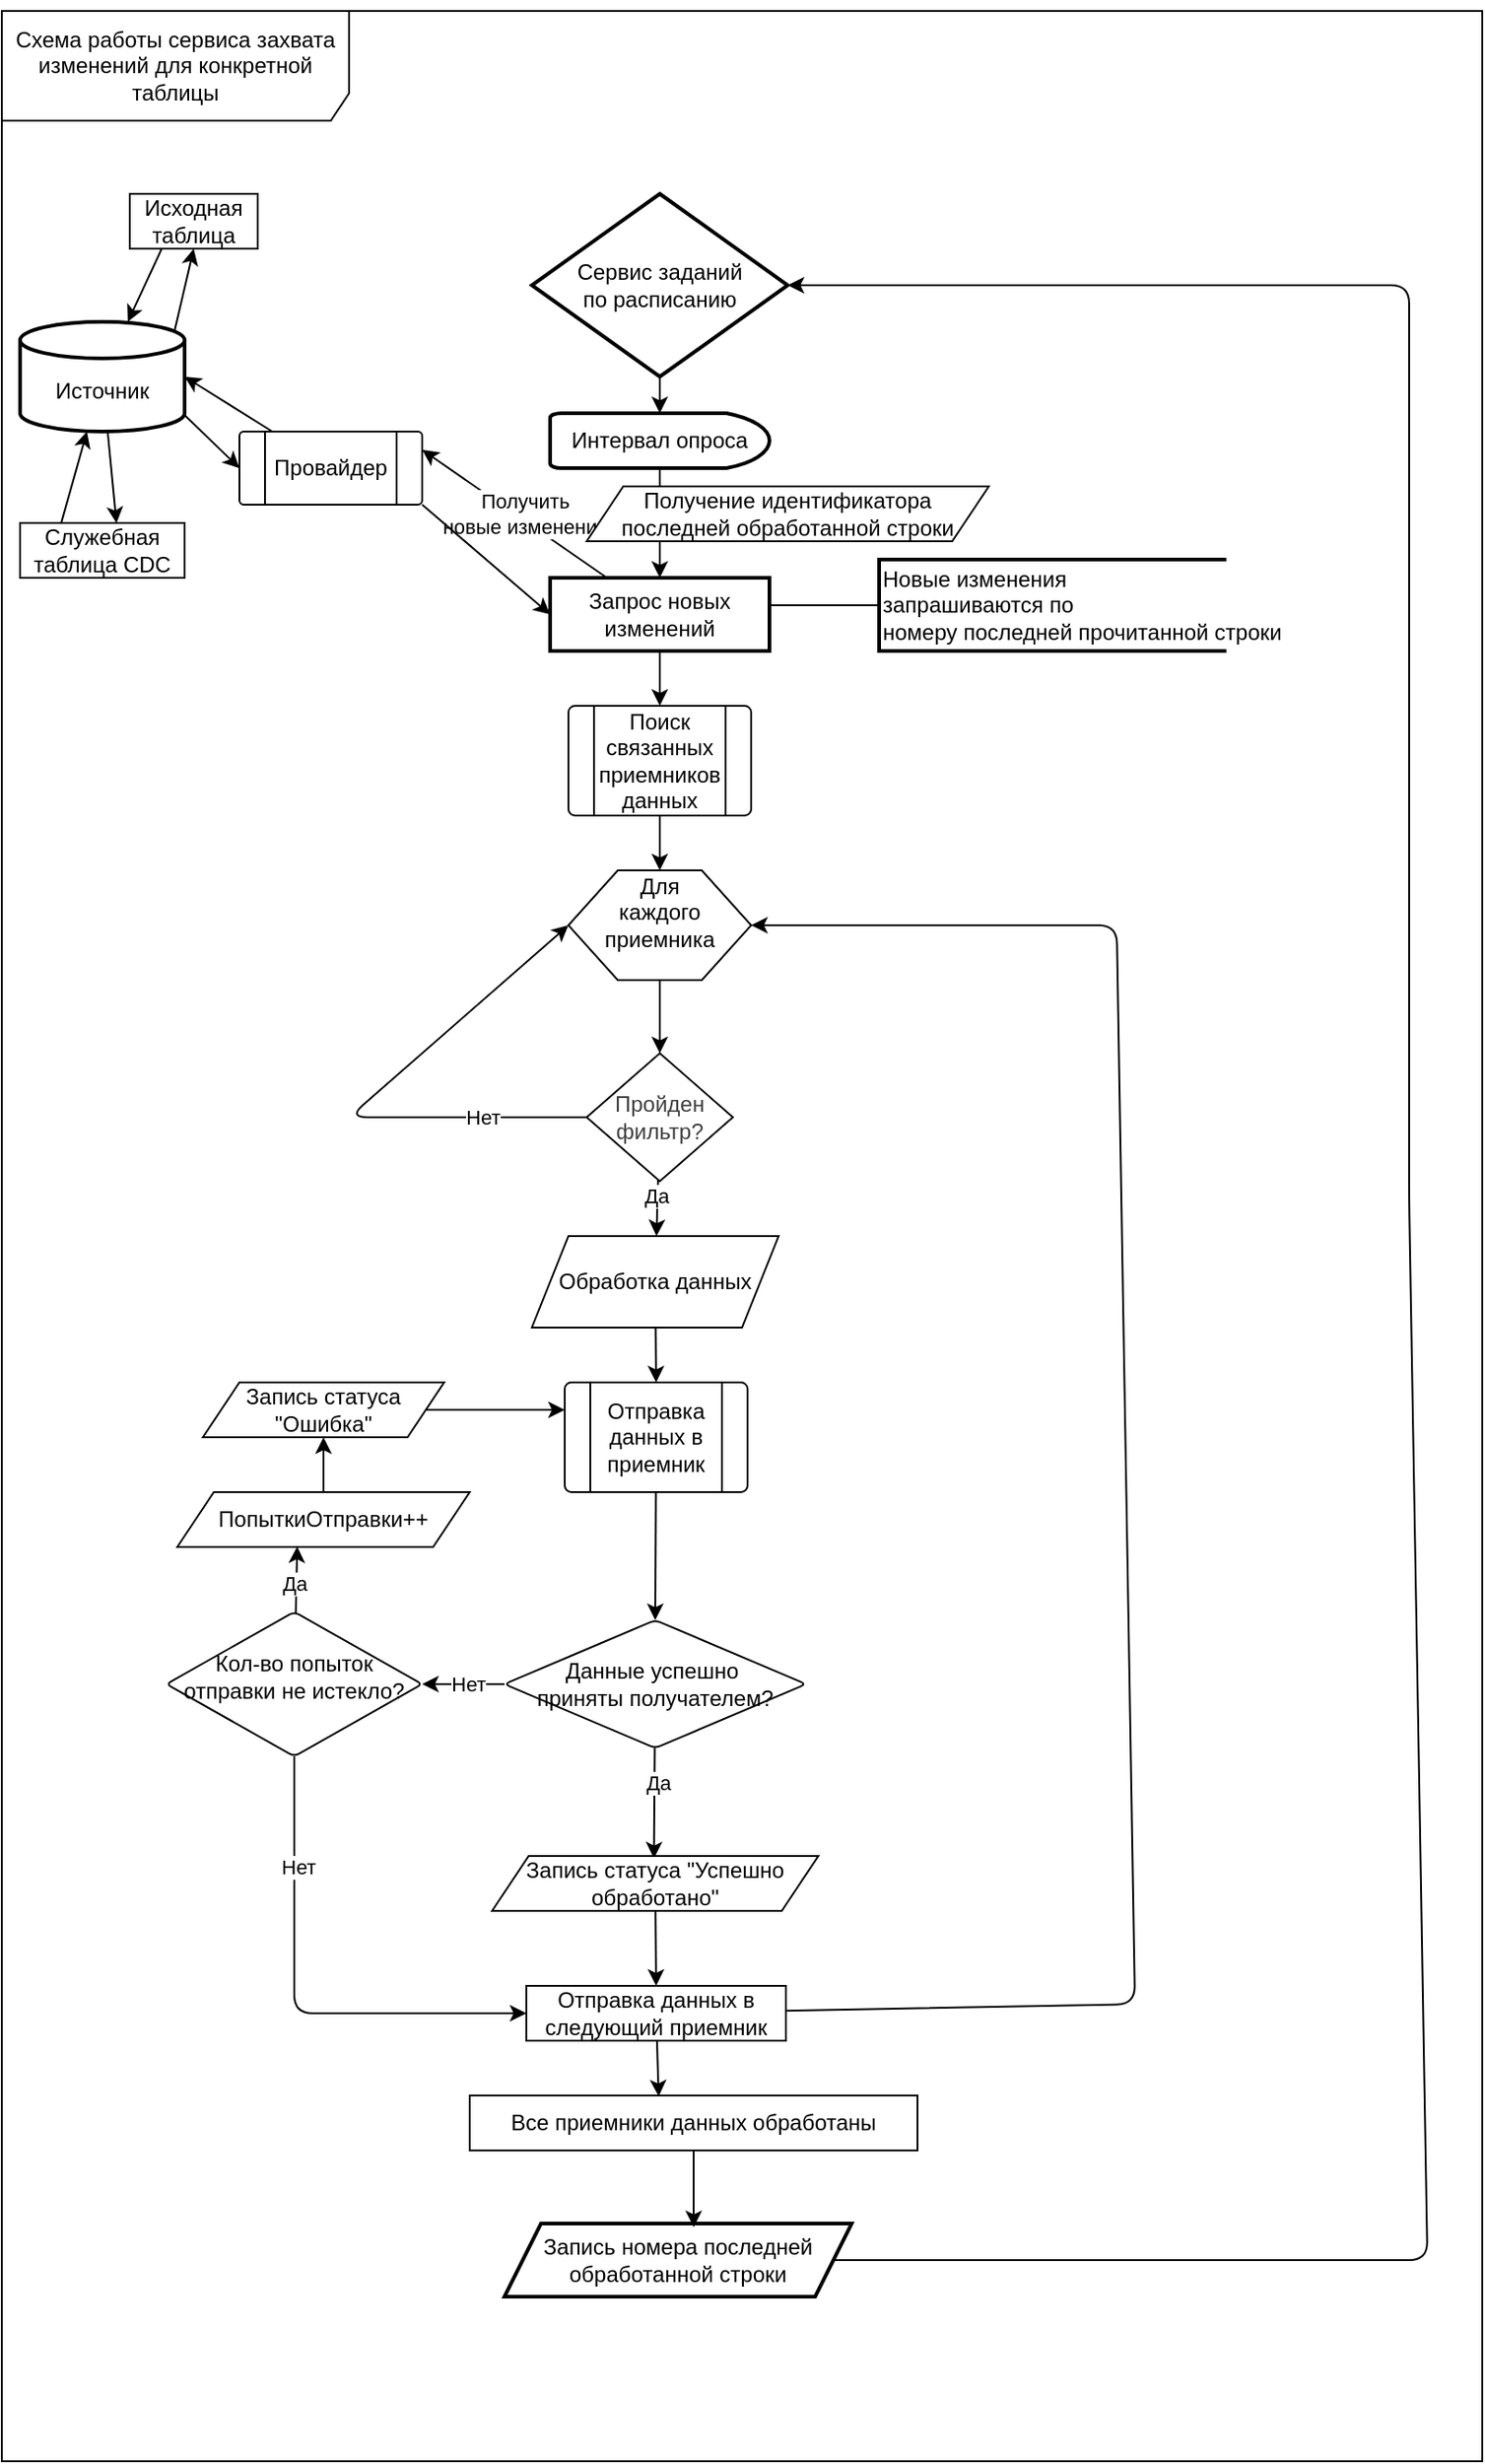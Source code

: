 <mxfile>
    <diagram id="YAeNTMlyQ71uo0wEh7hD" name=" Схема работы сервиса захвата изменений для конкретной таблицы">
        <mxGraphModel dx="1448" dy="933" grid="1" gridSize="10" guides="1" tooltips="1" connect="1" arrows="1" fold="1" page="1" pageScale="1" pageWidth="827" pageHeight="1169" math="0" shadow="0">
            <root>
                <mxCell id="0"/>
                <mxCell id="1" parent="0"/>
                <mxCell id="2" value="&lt;div&gt;&lt;br&gt;&lt;/div&gt;Схема работы сервиса захвата изменений для конкретной таблицы&lt;div&gt;&lt;br&gt;&lt;/div&gt;" style="shape=umlFrame;whiteSpace=wrap;html=1;pointerEvents=0;recursiveResize=0;container=1;collapsible=0;width=190;height=60;" vertex="1" parent="1">
                    <mxGeometry x="9" y="40" width="810" height="1340" as="geometry"/>
                </mxCell>
                <mxCell id="19" style="edgeStyle=none;html=1;entryX=0.5;entryY=1;entryDx=0;entryDy=0;exitX=0.932;exitY=0.127;exitDx=0;exitDy=0;exitPerimeter=0;" edge="1" parent="2" source="3" target="17">
                    <mxGeometry relative="1" as="geometry"/>
                </mxCell>
                <mxCell id="3" value="&lt;div&gt;&lt;br&gt;&lt;/div&gt;Источник" style="strokeWidth=2;html=1;shape=mxgraph.flowchart.database;whiteSpace=wrap;" vertex="1" parent="2">
                    <mxGeometry x="10" y="170" width="90" height="60" as="geometry"/>
                </mxCell>
                <mxCell id="11" value="" style="edgeStyle=none;html=1;exitX=0.5;exitY=1;exitDx=0;exitDy=0;exitPerimeter=0;" edge="1" parent="2" source="15" target="10">
                    <mxGeometry relative="1" as="geometry"/>
                </mxCell>
                <mxCell id="9" value="Сервис заданий&lt;div&gt;по расписанию&lt;/div&gt;" style="strokeWidth=2;html=1;shape=mxgraph.flowchart.decision;whiteSpace=wrap;" vertex="1" parent="2">
                    <mxGeometry x="290" y="100" width="140" height="100" as="geometry"/>
                </mxCell>
                <mxCell id="28" style="edgeStyle=none;html=1;entryX=1;entryY=0.25;entryDx=0;entryDy=0;" edge="1" parent="2" source="10" target="27">
                    <mxGeometry relative="1" as="geometry"/>
                </mxCell>
                <mxCell id="29" value="Получить&lt;div&gt;новые изменения&lt;/div&gt;" style="edgeLabel;html=1;align=center;verticalAlign=middle;resizable=0;points=[];" vertex="1" connectable="0" parent="28">
                    <mxGeometry x="0.206" y="2" relative="1" as="geometry">
                        <mxPoint x="17" y="5" as="offset"/>
                    </mxGeometry>
                </mxCell>
                <mxCell id="39" value="" style="edgeStyle=none;html=1;entryX=0.5;entryY=0;entryDx=0;entryDy=0;" edge="1" parent="2" source="10" target="40">
                    <mxGeometry relative="1" as="geometry">
                        <mxPoint x="360" y="395" as="targetPoint"/>
                    </mxGeometry>
                </mxCell>
                <mxCell id="10" value="Запрос новых изменений" style="whiteSpace=wrap;html=1;strokeWidth=2;" vertex="1" parent="2">
                    <mxGeometry x="300" y="310" width="120" height="40" as="geometry"/>
                </mxCell>
                <mxCell id="16" value="" style="edgeStyle=none;html=1;exitX=0.5;exitY=1;exitDx=0;exitDy=0;exitPerimeter=0;" edge="1" parent="2" source="9" target="15">
                    <mxGeometry relative="1" as="geometry">
                        <mxPoint x="390" y="340" as="sourcePoint"/>
                        <mxPoint x="390" y="430" as="targetPoint"/>
                    </mxGeometry>
                </mxCell>
                <mxCell id="15" value="Интервал опроса" style="strokeWidth=2;html=1;shape=mxgraph.flowchart.delay;whiteSpace=wrap;" vertex="1" parent="2">
                    <mxGeometry x="300" y="220" width="120" height="30" as="geometry"/>
                </mxCell>
                <mxCell id="22" style="edgeStyle=none;html=1;exitX=0.25;exitY=1;exitDx=0;exitDy=0;" edge="1" parent="2" source="17" target="3">
                    <mxGeometry relative="1" as="geometry"/>
                </mxCell>
                <mxCell id="17" value="Исходная таблица" style="html=1;whiteSpace=wrap;" vertex="1" parent="2">
                    <mxGeometry x="70" y="100" width="70" height="30" as="geometry"/>
                </mxCell>
                <mxCell id="25" style="edgeStyle=none;html=1;exitX=0.25;exitY=0;exitDx=0;exitDy=0;" edge="1" parent="2" source="18" target="3">
                    <mxGeometry relative="1" as="geometry"/>
                </mxCell>
                <mxCell id="18" value="Служебная таблица CDC" style="html=1;whiteSpace=wrap;" vertex="1" parent="2">
                    <mxGeometry x="10" y="280" width="90" height="30" as="geometry"/>
                </mxCell>
                <mxCell id="20" style="edgeStyle=none;html=1;entryX=0.586;entryY=0.004;entryDx=0;entryDy=0;entryPerimeter=0;" edge="1" parent="2" source="3" target="18">
                    <mxGeometry relative="1" as="geometry"/>
                </mxCell>
                <mxCell id="32" style="edgeStyle=none;html=1;exitX=1;exitY=1;exitDx=0;exitDy=0;entryX=0;entryY=0.5;entryDx=0;entryDy=0;" edge="1" parent="2" source="27" target="10">
                    <mxGeometry relative="1" as="geometry"/>
                </mxCell>
                <mxCell id="27" value="" style="verticalLabelPosition=bottom;verticalAlign=top;html=1;shape=process;whiteSpace=wrap;rounded=1;size=0.14;arcSize=6;" vertex="1" parent="2">
                    <mxGeometry x="130" y="230" width="100" height="40" as="geometry"/>
                </mxCell>
                <mxCell id="30" style="edgeStyle=none;html=1;entryX=1;entryY=0.5;entryDx=0;entryDy=0;entryPerimeter=0;" edge="1" parent="2" source="27" target="3">
                    <mxGeometry relative="1" as="geometry"/>
                </mxCell>
                <mxCell id="31" style="edgeStyle=none;html=1;entryX=0;entryY=0.5;entryDx=0;entryDy=0;exitX=1;exitY=0.85;exitDx=0;exitDy=0;exitPerimeter=0;" edge="1" parent="2" source="3" target="27">
                    <mxGeometry relative="1" as="geometry"/>
                </mxCell>
                <mxCell id="33" value="Новые изменения&lt;div&gt;запрашиваются по&amp;nbsp;&lt;/div&gt;&lt;div&gt;номеру последней прочитанной строки&lt;/div&gt;" style="strokeWidth=2;html=1;shape=mxgraph.flowchart.annotation_1;align=left;pointerEvents=1;" vertex="1" parent="2">
                    <mxGeometry x="480" y="300" width="190" height="50" as="geometry"/>
                </mxCell>
                <mxCell id="37" value="" style="endArrow=none;html=1;entryX=0;entryY=0.5;entryDx=0;entryDy=0;entryPerimeter=0;" edge="1" parent="2" target="33">
                    <mxGeometry width="50" height="50" relative="1" as="geometry">
                        <mxPoint x="420" y="325" as="sourcePoint"/>
                        <mxPoint x="480" y="280" as="targetPoint"/>
                    </mxGeometry>
                </mxCell>
                <mxCell id="45" style="edgeStyle=none;html=1;entryX=0.5;entryY=0;entryDx=0;entryDy=0;" edge="1" parent="2" source="40" target="44">
                    <mxGeometry relative="1" as="geometry"/>
                </mxCell>
                <mxCell id="40" value="" style="verticalLabelPosition=bottom;verticalAlign=top;html=1;shape=process;whiteSpace=wrap;rounded=1;size=0.14;arcSize=6;" vertex="1" parent="2">
                    <mxGeometry x="310" y="380" width="100" height="60" as="geometry"/>
                </mxCell>
                <mxCell id="42" value="&lt;span style=&quot;color: rgb(0, 0, 0);&quot;&gt;Поиск связанных приемников данных&lt;/span&gt;" style="text;html=1;align=center;verticalAlign=middle;whiteSpace=wrap;rounded=0;" vertex="1" parent="2">
                    <mxGeometry x="330" y="395" width="60" height="30" as="geometry"/>
                </mxCell>
                <mxCell id="43" value="&lt;span style=&quot;color: rgb(0, 0, 0);&quot;&gt;Провайдер&lt;/span&gt;" style="text;html=1;align=center;verticalAlign=middle;whiteSpace=wrap;rounded=0;" vertex="1" parent="2">
                    <mxGeometry x="150" y="235" width="60" height="30" as="geometry"/>
                </mxCell>
                <mxCell id="48" value="" style="edgeStyle=none;html=1;" edge="1" parent="2" source="44" target="47">
                    <mxGeometry relative="1" as="geometry"/>
                </mxCell>
                <mxCell id="44" value="&lt;div&gt;&lt;br&gt;&lt;/div&gt;" style="verticalLabelPosition=bottom;verticalAlign=top;html=1;shape=hexagon;perimeter=hexagonPerimeter2;arcSize=6;size=0.27;" vertex="1" parent="2">
                    <mxGeometry x="310" y="470" width="100" height="60" as="geometry"/>
                </mxCell>
                <mxCell id="46" value="Для каждого приемника&lt;div style=&quot;color: rgb(63, 63, 63); scrollbar-color: rgb(226, 226, 226) rgb(251, 251, 251);&quot;&gt;&lt;br style=&quot;color: rgb(63, 63, 63); scrollbar-color: rgb(226, 226, 226) rgb(251, 251, 251); text-wrap-mode: nowrap;&quot;&gt;&lt;/div&gt;" style="text;html=1;align=center;verticalAlign=middle;whiteSpace=wrap;rounded=0;" vertex="1" parent="2">
                    <mxGeometry x="330" y="485" width="60" height="30" as="geometry"/>
                </mxCell>
                <mxCell id="57" style="edgeStyle=none;html=1;" edge="1" parent="2" source="47" target="56">
                    <mxGeometry relative="1" as="geometry"/>
                </mxCell>
                <mxCell id="58" value="Да" style="edgeLabel;html=1;align=center;verticalAlign=middle;resizable=0;points=[];" vertex="1" connectable="0" parent="57">
                    <mxGeometry x="-0.456" y="-1" relative="1" as="geometry">
                        <mxPoint as="offset"/>
                    </mxGeometry>
                </mxCell>
                <mxCell id="47" value="&lt;div&gt;&lt;br&gt;&lt;/div&gt;&lt;div&gt;&lt;span style=&quot;color: rgb(63, 63, 63); background-color: transparent;&quot;&gt;Пройден фильтр?&lt;/span&gt;&lt;/div&gt;" style="rhombus;whiteSpace=wrap;html=1;verticalAlign=top;arcSize=6;" vertex="1" parent="2">
                    <mxGeometry x="320" y="570" width="80" height="70" as="geometry"/>
                </mxCell>
                <mxCell id="54" value="" style="endArrow=classic;html=1;entryX=0;entryY=0.5;entryDx=0;entryDy=0;exitX=0;exitY=0.5;exitDx=0;exitDy=0;" edge="1" parent="2" source="47" target="44">
                    <mxGeometry width="50" height="50" relative="1" as="geometry">
                        <mxPoint x="350" y="620" as="sourcePoint"/>
                        <mxPoint x="400" y="570" as="targetPoint"/>
                        <Array as="points">
                            <mxPoint x="190" y="605"/>
                        </Array>
                    </mxGeometry>
                </mxCell>
                <mxCell id="55" value="Нет" style="edgeLabel;html=1;align=center;verticalAlign=middle;resizable=0;points=[];" vertex="1" connectable="0" parent="54">
                    <mxGeometry x="-0.602" relative="1" as="geometry">
                        <mxPoint as="offset"/>
                    </mxGeometry>
                </mxCell>
                <mxCell id="60" value="" style="edgeStyle=none;html=1;" edge="1" parent="2" source="56">
                    <mxGeometry relative="1" as="geometry">
                        <mxPoint x="358" y="750" as="targetPoint"/>
                    </mxGeometry>
                </mxCell>
                <mxCell id="56" value="Обработка данных" style="shape=parallelogram;perimeter=parallelogramPerimeter;whiteSpace=wrap;html=1;fixedSize=1;" vertex="1" parent="2">
                    <mxGeometry x="290" y="670" width="135" height="50" as="geometry"/>
                </mxCell>
                <mxCell id="72" value="" style="edgeStyle=none;html=1;entryX=0.5;entryY=0;entryDx=0;entryDy=0;" edge="1" parent="2" source="61" target="63">
                    <mxGeometry relative="1" as="geometry">
                        <mxPoint x="358.255" y="840" as="targetPoint"/>
                    </mxGeometry>
                </mxCell>
                <mxCell id="61" value="" style="verticalLabelPosition=bottom;verticalAlign=top;html=1;shape=process;whiteSpace=wrap;rounded=1;size=0.14;arcSize=6;" vertex="1" parent="2">
                    <mxGeometry x="308" y="750" width="100" height="60" as="geometry"/>
                </mxCell>
                <mxCell id="62" value="Отправка данных в приемник" style="text;html=1;align=center;verticalAlign=middle;whiteSpace=wrap;rounded=0;" vertex="1" parent="2">
                    <mxGeometry x="328" y="765" width="60" height="30" as="geometry"/>
                </mxCell>
                <mxCell id="81" value="" style="edgeStyle=none;html=1;" edge="1" parent="2" source="63">
                    <mxGeometry relative="1" as="geometry">
                        <mxPoint x="356.794" y="1010.271" as="targetPoint"/>
                    </mxGeometry>
                </mxCell>
                <mxCell id="82" value="Да" style="edgeLabel;html=1;align=center;verticalAlign=middle;resizable=0;points=[];" vertex="1" connectable="0" parent="81">
                    <mxGeometry x="-0.37" y="2" relative="1" as="geometry">
                        <mxPoint as="offset"/>
                    </mxGeometry>
                </mxCell>
                <mxCell id="86" style="edgeStyle=none;html=1;" edge="1" parent="2" source="63" target="85">
                    <mxGeometry relative="1" as="geometry"/>
                </mxCell>
                <mxCell id="87" value="Нет" style="edgeLabel;html=1;align=center;verticalAlign=middle;resizable=0;points=[];" vertex="1" connectable="0" parent="86">
                    <mxGeometry x="-0.115" relative="1" as="geometry">
                        <mxPoint as="offset"/>
                    </mxGeometry>
                </mxCell>
                <mxCell id="63" value="&lt;div&gt;&lt;br&gt;&lt;/div&gt;&lt;div&gt;Данные успешно&amp;nbsp;&lt;/div&gt;&lt;div&gt;приняты получателем?&lt;/div&gt;" style="rhombus;whiteSpace=wrap;html=1;verticalAlign=top;rounded=1;arcSize=6;" vertex="1" parent="2">
                    <mxGeometry x="275" y="880" width="165" height="70" as="geometry"/>
                </mxCell>
                <mxCell id="92" style="edgeStyle=none;html=1;entryX=0;entryY=0.25;entryDx=0;entryDy=0;" edge="1" parent="2" source="73" target="61">
                    <mxGeometry relative="1" as="geometry"/>
                </mxCell>
                <mxCell id="73" value="Запись статуса &quot;Ошибка&quot;" style="shape=parallelogram;perimeter=parallelogramPerimeter;whiteSpace=wrap;html=1;fixedSize=1;" vertex="1" parent="2">
                    <mxGeometry x="110" y="750" width="132" height="30" as="geometry"/>
                </mxCell>
                <mxCell id="91" style="edgeStyle=none;html=1;entryX=0.5;entryY=1;entryDx=0;entryDy=0;" edge="1" parent="2" source="76" target="73">
                    <mxGeometry relative="1" as="geometry"/>
                </mxCell>
                <mxCell id="76" value="ПопыткиОтправки++" style="shape=parallelogram;perimeter=parallelogramPerimeter;whiteSpace=wrap;html=1;fixedSize=1;" vertex="1" parent="2">
                    <mxGeometry x="96" y="810" width="160" height="30" as="geometry"/>
                </mxCell>
                <mxCell id="100" style="edgeStyle=none;html=1;entryX=0;entryY=0.5;entryDx=0;entryDy=0;" edge="1" parent="2" source="85" target="98">
                    <mxGeometry relative="1" as="geometry">
                        <Array as="points">
                            <mxPoint x="160" y="1095"/>
                        </Array>
                    </mxGeometry>
                </mxCell>
                <mxCell id="101" value="Нет" style="edgeLabel;html=1;align=center;verticalAlign=middle;resizable=0;points=[];" vertex="1" connectable="0" parent="100">
                    <mxGeometry x="-0.553" y="2" relative="1" as="geometry">
                        <mxPoint as="offset"/>
                    </mxGeometry>
                </mxCell>
                <mxCell id="85" value="&lt;div&gt;&lt;br&gt;&lt;/div&gt;Кол-во попыток отправки не истекло?" style="rhombus;whiteSpace=wrap;html=1;verticalAlign=top;rounded=1;arcSize=6;" vertex="1" parent="2">
                    <mxGeometry x="90" y="875.5" width="140" height="79" as="geometry"/>
                </mxCell>
                <mxCell id="88" style="edgeStyle=none;html=1;entryX=0.41;entryY=0.99;entryDx=0;entryDy=0;entryPerimeter=0;" edge="1" parent="2" source="85" target="76">
                    <mxGeometry relative="1" as="geometry"/>
                </mxCell>
                <mxCell id="89" value="Да" style="edgeLabel;html=1;align=center;verticalAlign=middle;resizable=0;points=[];" vertex="1" connectable="0" parent="88">
                    <mxGeometry x="-0.104" y="1" relative="1" as="geometry">
                        <mxPoint as="offset"/>
                    </mxGeometry>
                </mxCell>
                <mxCell id="99" style="edgeStyle=none;html=1;entryX=0.5;entryY=0;entryDx=0;entryDy=0;" edge="1" parent="2" source="93" target="98">
                    <mxGeometry relative="1" as="geometry"/>
                </mxCell>
                <mxCell id="93" value="Запись статуса &quot;Успешно обработано&quot;" style="shape=parallelogram;perimeter=parallelogramPerimeter;whiteSpace=wrap;html=1;fixedSize=1;" vertex="1" parent="2">
                    <mxGeometry x="268.25" y="1009" width="178.5" height="30" as="geometry"/>
                </mxCell>
                <mxCell id="96" value="Получение идентификатора последней обработанной строки" style="shape=parallelogram;perimeter=parallelogramPerimeter;whiteSpace=wrap;html=1;fixedSize=1;" vertex="1" parent="2">
                    <mxGeometry x="320" y="260" width="220" height="30" as="geometry"/>
                </mxCell>
                <mxCell id="102" style="edgeStyle=none;html=1;entryX=1;entryY=0.5;entryDx=0;entryDy=0;" edge="1" parent="2" source="98" target="44">
                    <mxGeometry relative="1" as="geometry">
                        <Array as="points">
                            <mxPoint x="620" y="1090"/>
                            <mxPoint x="610" y="500"/>
                        </Array>
                    </mxGeometry>
                </mxCell>
                <mxCell id="104" value="" style="edgeStyle=none;html=1;entryX=0.422;entryY=0.015;entryDx=0;entryDy=0;entryPerimeter=0;" edge="1" parent="2" source="98" target="107">
                    <mxGeometry relative="1" as="geometry">
                        <mxPoint x="358" y="1130" as="targetPoint"/>
                    </mxGeometry>
                </mxCell>
                <mxCell id="98" value="Отправка данных в следующий приемник" style="rounded=0;whiteSpace=wrap;html=1;" vertex="1" parent="2">
                    <mxGeometry x="287" y="1080" width="142" height="30" as="geometry"/>
                </mxCell>
                <mxCell id="105" value="Запись номера последней обработанной строки" style="shape=parallelogram;perimeter=parallelogramPerimeter;whiteSpace=wrap;html=1;fixedSize=1;strokeWidth=2;" vertex="1" parent="2">
                    <mxGeometry x="275" y="1210" width="190" height="40" as="geometry"/>
                </mxCell>
                <mxCell id="107" value="Все приемники данных обработаны" style="rounded=0;whiteSpace=wrap;html=1;" vertex="1" parent="2">
                    <mxGeometry x="256" y="1140" width="245" height="30" as="geometry"/>
                </mxCell>
                <mxCell id="109" style="edgeStyle=none;html=1;entryX=0.545;entryY=0.05;entryDx=0;entryDy=0;entryPerimeter=0;" edge="1" parent="2" source="107" target="105">
                    <mxGeometry relative="1" as="geometry"/>
                </mxCell>
                <mxCell id="110" style="edgeStyle=none;html=1;entryX=1;entryY=0.5;entryDx=0;entryDy=0;entryPerimeter=0;" edge="1" parent="2" source="105" target="9">
                    <mxGeometry relative="1" as="geometry">
                        <Array as="points">
                            <mxPoint x="780" y="1230"/>
                            <mxPoint x="770" y="650"/>
                            <mxPoint x="770" y="150"/>
                        </Array>
                    </mxGeometry>
                </mxCell>
            </root>
        </mxGraphModel>
    </diagram>
</mxfile>